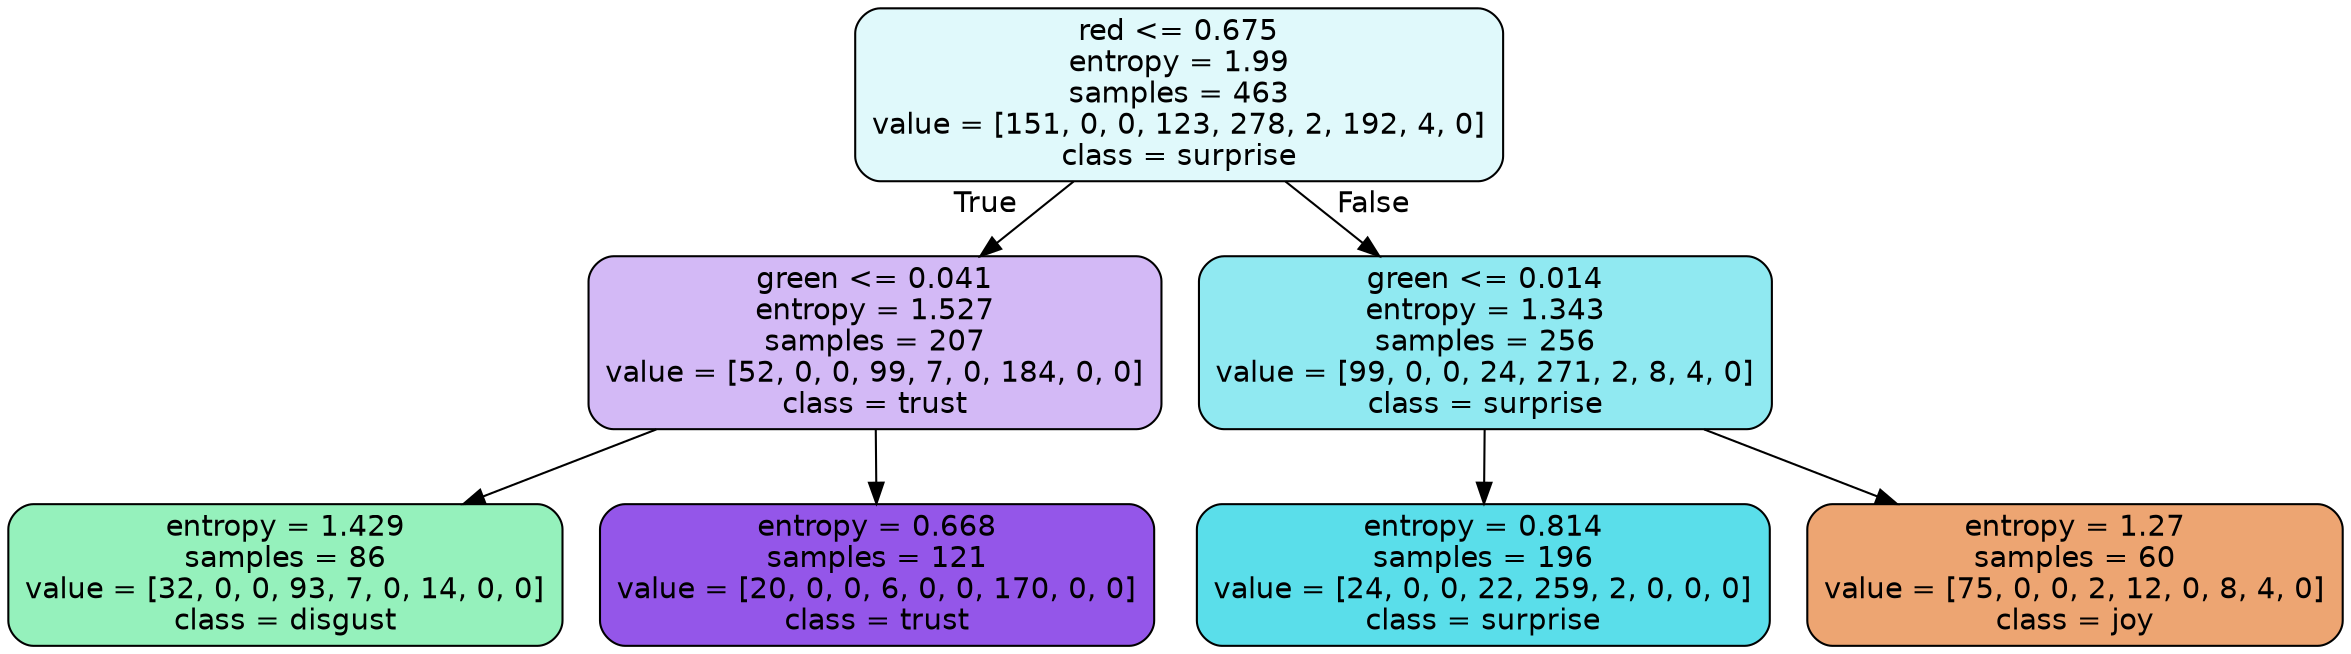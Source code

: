 digraph Tree {
node [shape=box, style="filled, rounded", color="black", fontname=helvetica] ;
edge [fontname=helvetica] ;
0 [label="red <= 0.675\nentropy = 1.99\nsamples = 463\nvalue = [151, 0, 0, 123, 278, 2, 192, 4, 0]\nclass = surprise", fillcolor="#39d7e527"] ;
1 [label="green <= 0.041\nentropy = 1.527\nsamples = 207\nvalue = [52, 0, 0, 99, 7, 0, 184, 0, 0]\nclass = trust", fillcolor="#8139e559"] ;
0 -> 1 [labeldistance=2.5, labelangle=45, headlabel="True"] ;
2 [label="entropy = 1.429\nsamples = 86\nvalue = [32, 0, 0, 93, 7, 0, 14, 0, 0]\nclass = disgust", fillcolor="#39e58188"] ;
1 -> 2 ;
3 [label="entropy = 0.668\nsamples = 121\nvalue = [20, 0, 0, 6, 0, 0, 170, 0, 0]\nclass = trust", fillcolor="#8139e5d9"] ;
1 -> 3 ;
4 [label="green <= 0.014\nentropy = 1.343\nsamples = 256\nvalue = [99, 0, 0, 24, 271, 2, 8, 4, 0]\nclass = surprise", fillcolor="#39d7e58e"] ;
0 -> 4 [labeldistance=2.5, labelangle=-45, headlabel="False"] ;
5 [label="entropy = 0.814\nsamples = 196\nvalue = [24, 0, 0, 22, 259, 2, 0, 0, 0]\nclass = surprise", fillcolor="#39d7e5d4"] ;
4 -> 5 ;
6 [label="entropy = 1.27\nsamples = 60\nvalue = [75, 0, 0, 2, 12, 0, 8, 4, 0]\nclass = joy", fillcolor="#e58139b5"] ;
4 -> 6 ;
}